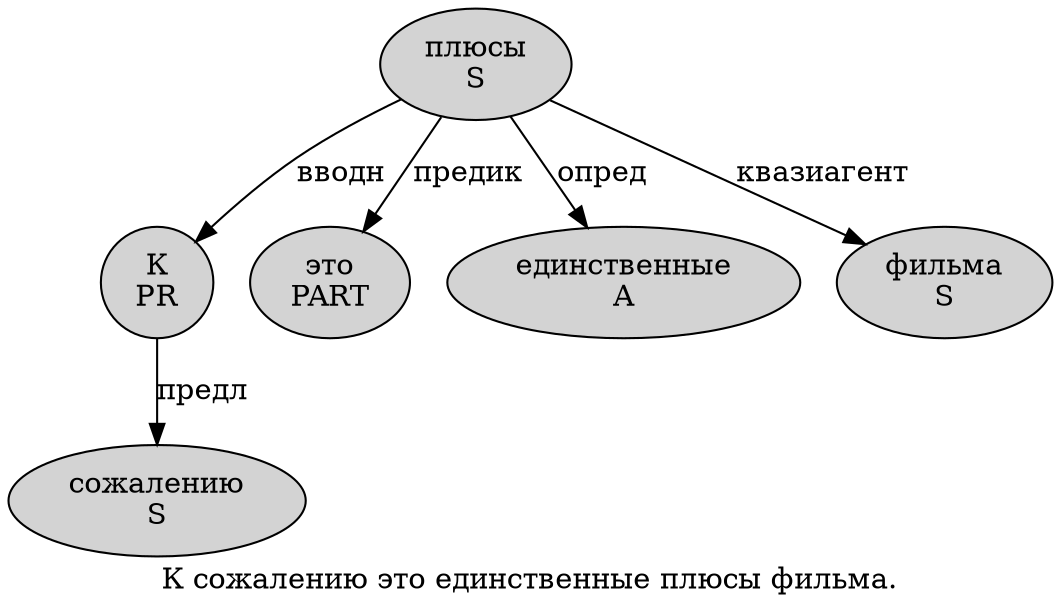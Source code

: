 digraph SENTENCE_2788 {
	graph [label="К сожалению это единственные плюсы фильма."]
	node [style=filled]
		0 [label="К
PR" color="" fillcolor=lightgray penwidth=1 shape=ellipse]
		1 [label="сожалению
S" color="" fillcolor=lightgray penwidth=1 shape=ellipse]
		2 [label="это
PART" color="" fillcolor=lightgray penwidth=1 shape=ellipse]
		3 [label="единственные
A" color="" fillcolor=lightgray penwidth=1 shape=ellipse]
		4 [label="плюсы
S" color="" fillcolor=lightgray penwidth=1 shape=ellipse]
		5 [label="фильма
S" color="" fillcolor=lightgray penwidth=1 shape=ellipse]
			4 -> 0 [label="вводн"]
			4 -> 2 [label="предик"]
			4 -> 3 [label="опред"]
			4 -> 5 [label="квазиагент"]
			0 -> 1 [label="предл"]
}